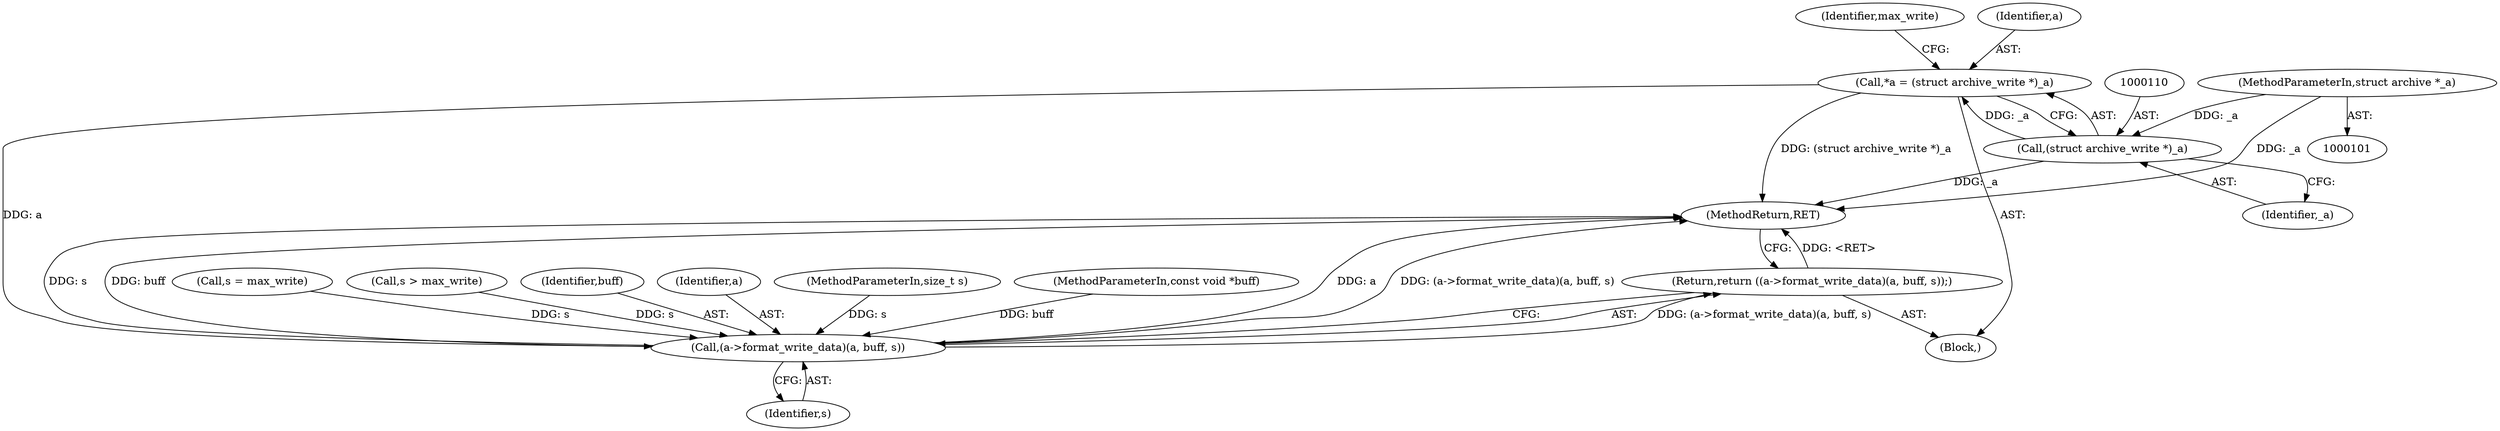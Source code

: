 digraph "0_libarchive_22531545514043e04633e1c015c7540b9de9dbe4@pointer" {
"1000107" [label="(Call,*a = (struct archive_write *)_a)"];
"1000109" [label="(Call,(struct archive_write *)_a)"];
"1000102" [label="(MethodParameterIn,struct archive *_a)"];
"1000137" [label="(Call,(a->format_write_data)(a, buff, s))"];
"1000136" [label="(Return,return ((a->format_write_data)(a, buff, s));)"];
"1000141" [label="(MethodReturn,RET)"];
"1000128" [label="(Call,s = max_write)"];
"1000114" [label="(Identifier,max_write)"];
"1000105" [label="(Block,)"];
"1000125" [label="(Call,s > max_write)"];
"1000139" [label="(Identifier,buff)"];
"1000138" [label="(Identifier,a)"];
"1000104" [label="(MethodParameterIn,size_t s)"];
"1000108" [label="(Identifier,a)"];
"1000107" [label="(Call,*a = (struct archive_write *)_a)"];
"1000136" [label="(Return,return ((a->format_write_data)(a, buff, s));)"];
"1000103" [label="(MethodParameterIn,const void *buff)"];
"1000137" [label="(Call,(a->format_write_data)(a, buff, s))"];
"1000102" [label="(MethodParameterIn,struct archive *_a)"];
"1000140" [label="(Identifier,s)"];
"1000111" [label="(Identifier,_a)"];
"1000109" [label="(Call,(struct archive_write *)_a)"];
"1000107" -> "1000105"  [label="AST: "];
"1000107" -> "1000109"  [label="CFG: "];
"1000108" -> "1000107"  [label="AST: "];
"1000109" -> "1000107"  [label="AST: "];
"1000114" -> "1000107"  [label="CFG: "];
"1000107" -> "1000141"  [label="DDG: (struct archive_write *)_a"];
"1000109" -> "1000107"  [label="DDG: _a"];
"1000107" -> "1000137"  [label="DDG: a"];
"1000109" -> "1000111"  [label="CFG: "];
"1000110" -> "1000109"  [label="AST: "];
"1000111" -> "1000109"  [label="AST: "];
"1000109" -> "1000141"  [label="DDG: _a"];
"1000102" -> "1000109"  [label="DDG: _a"];
"1000102" -> "1000101"  [label="AST: "];
"1000102" -> "1000141"  [label="DDG: _a"];
"1000137" -> "1000136"  [label="AST: "];
"1000137" -> "1000140"  [label="CFG: "];
"1000138" -> "1000137"  [label="AST: "];
"1000139" -> "1000137"  [label="AST: "];
"1000140" -> "1000137"  [label="AST: "];
"1000136" -> "1000137"  [label="CFG: "];
"1000137" -> "1000141"  [label="DDG: s"];
"1000137" -> "1000141"  [label="DDG: buff"];
"1000137" -> "1000141"  [label="DDG: a"];
"1000137" -> "1000141"  [label="DDG: (a->format_write_data)(a, buff, s)"];
"1000137" -> "1000136"  [label="DDG: (a->format_write_data)(a, buff, s)"];
"1000103" -> "1000137"  [label="DDG: buff"];
"1000125" -> "1000137"  [label="DDG: s"];
"1000128" -> "1000137"  [label="DDG: s"];
"1000104" -> "1000137"  [label="DDG: s"];
"1000136" -> "1000105"  [label="AST: "];
"1000141" -> "1000136"  [label="CFG: "];
"1000136" -> "1000141"  [label="DDG: <RET>"];
}
